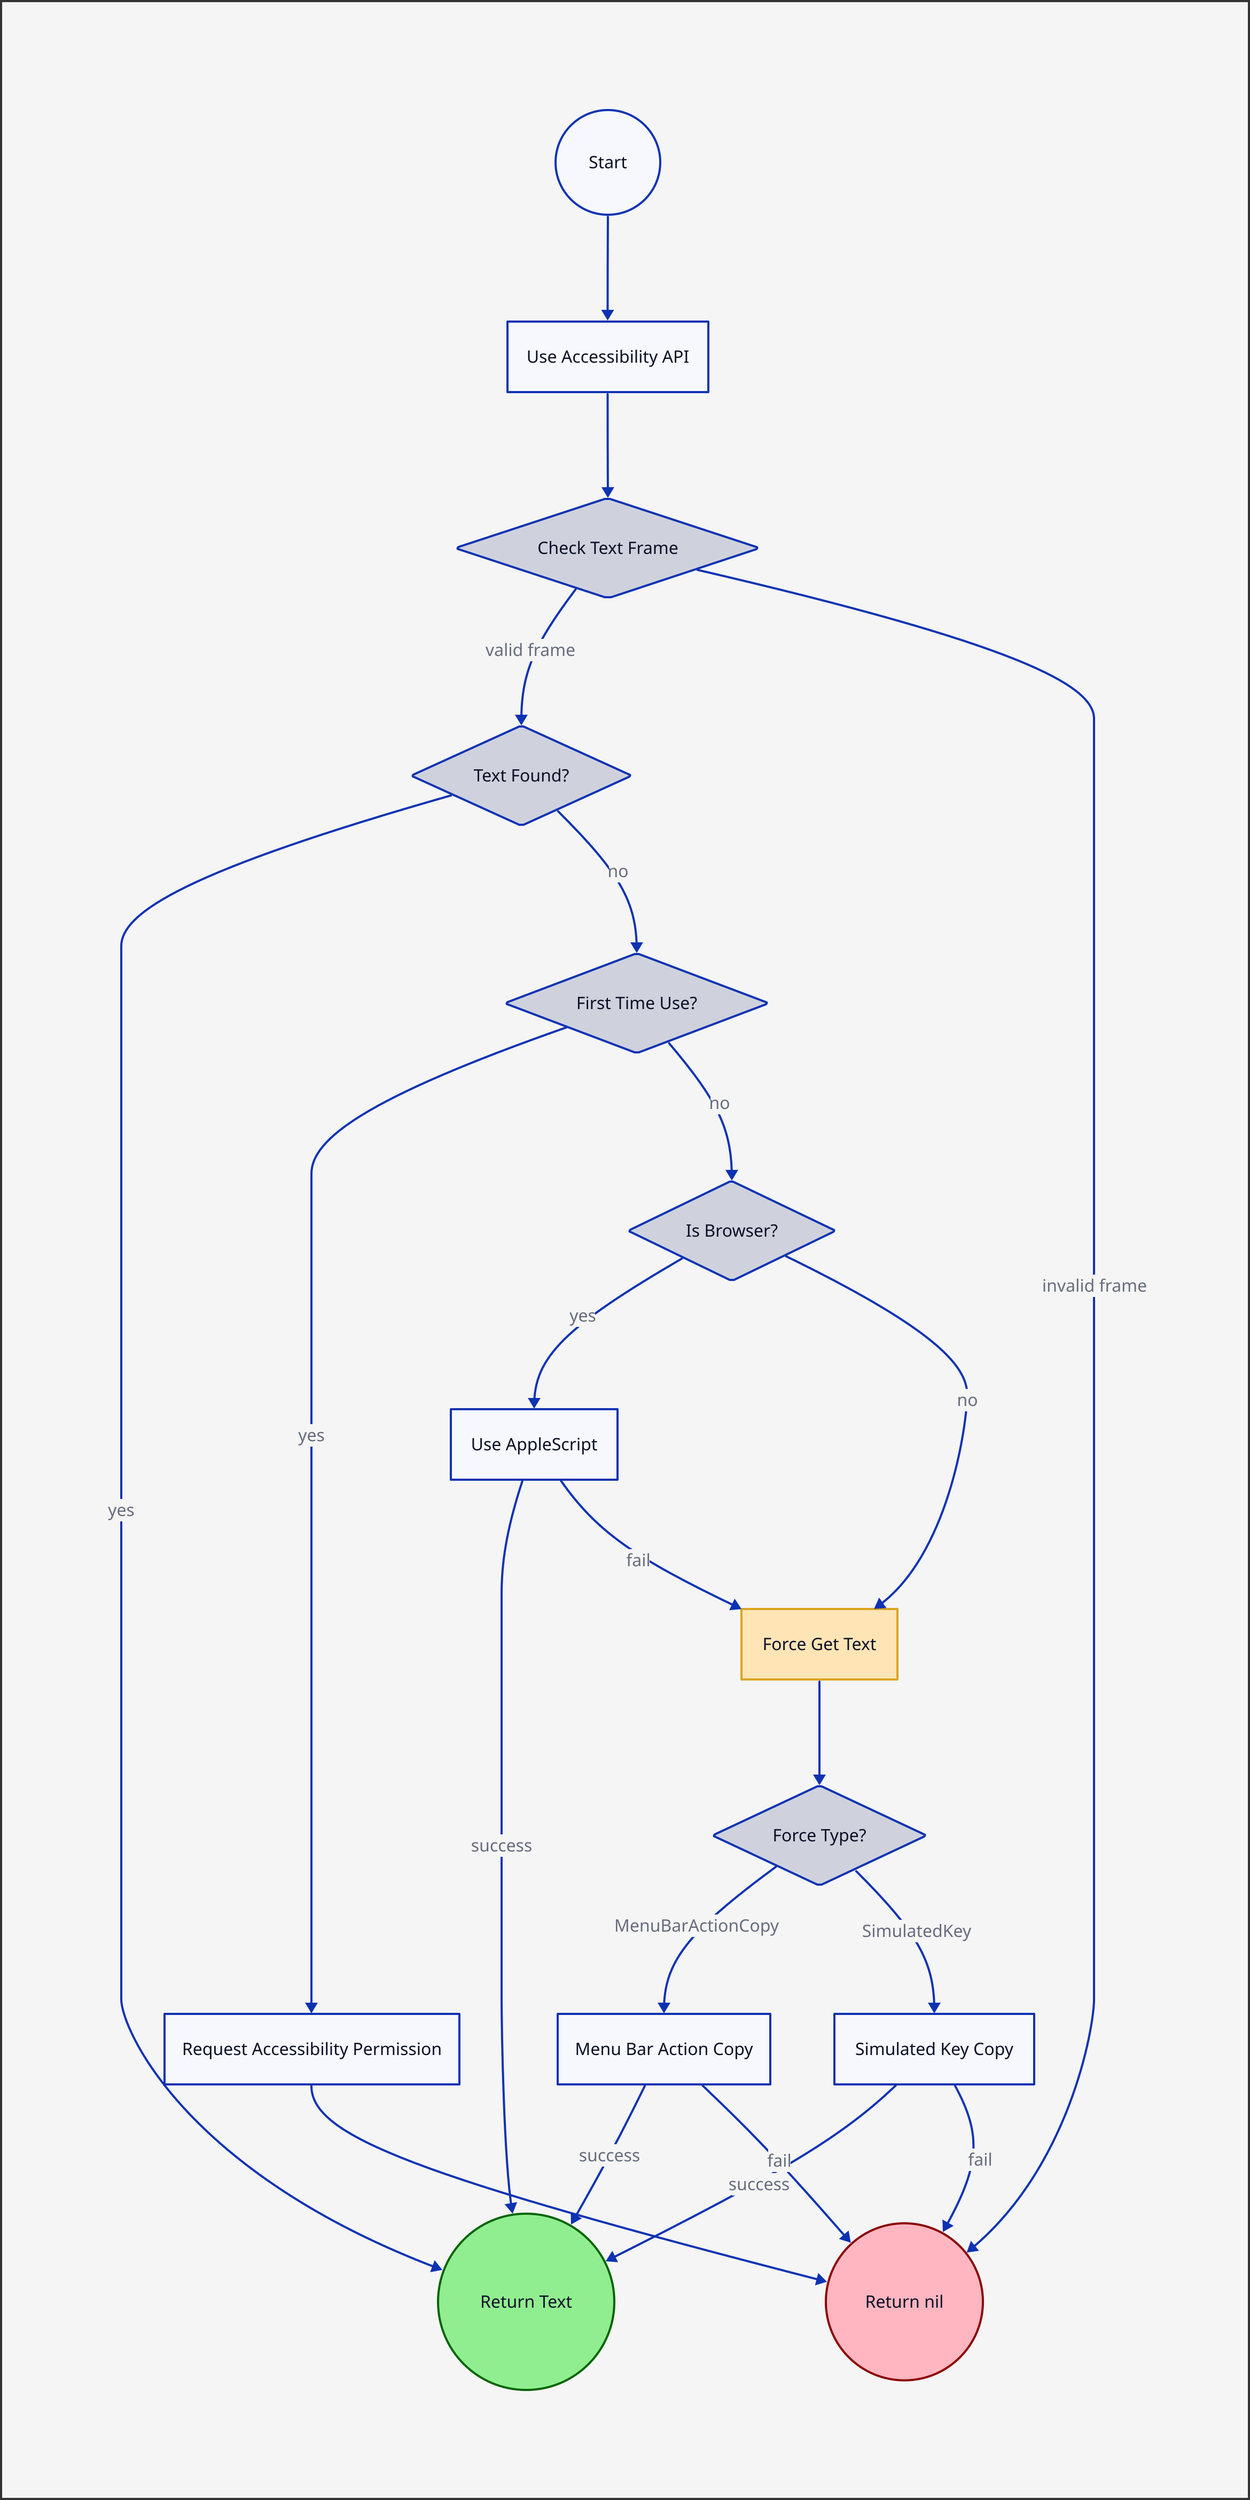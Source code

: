 direction: down

# Start point
start: Start {
  shape: circle
}

# Main process boxes
check_accessibility: Use Accessibility API {
  shape: rectangle
}

check_frame: Check Text Frame {
  shape: diamond
}

text_found: Text Found? {
  shape: diamond
}

first_time: First Time Use? {
  shape: diamond
}

request_permission: Request Accessibility Permission {
  shape: rectangle
}

check_browser: Is Browser? {
  shape: diamond
}

use_applescript: Use AppleScript {
  shape: rectangle
}

force_get_text: Force Get Text {
  shape: rectangle
}

check_force_type: Force Type? {
  shape: diamond
}

menu_bar_copy: Menu Bar Action Copy {
  shape: rectangle
}

simulated_key: Simulated Key Copy {
  shape: rectangle
}

end_success: Return Text {
  shape: circle
}

end_fail: Return nil {
  shape: circle
}

# Connections
start -> check_accessibility

check_accessibility -> check_frame
check_frame -> text_found: valid frame
check_frame -> end_fail: invalid frame

text_found -> end_success: yes
text_found -> first_time: no

first_time -> request_permission: yes
first_time -> check_browser: no

request_permission -> end_fail

check_browser -> use_applescript: yes
check_browser -> force_get_text: no

use_applescript -> end_success: success
use_applescript -> force_get_text: fail

force_get_text -> check_force_type
check_force_type -> menu_bar_copy: "MenuBarActionCopy"
check_force_type -> simulated_key: "SimulatedKey"

menu_bar_copy -> end_success: success
menu_bar_copy -> end_fail: fail

simulated_key -> end_success: success
simulated_key -> end_fail: fail

# Styles
style {
  fill: "#f5f5f5"
  stroke: "#333"
  stroke-width: 2
  font-size: 14
}

end_success.style: {
  fill: "#90EE90"
  stroke: "#006400"
}

end_fail.style: {
  fill: "#FFB6C1"
  stroke: "#8B0000"
}

force_get_text.style: {
  fill: "#FFE4B5"
  stroke: "#DAA520"
}
